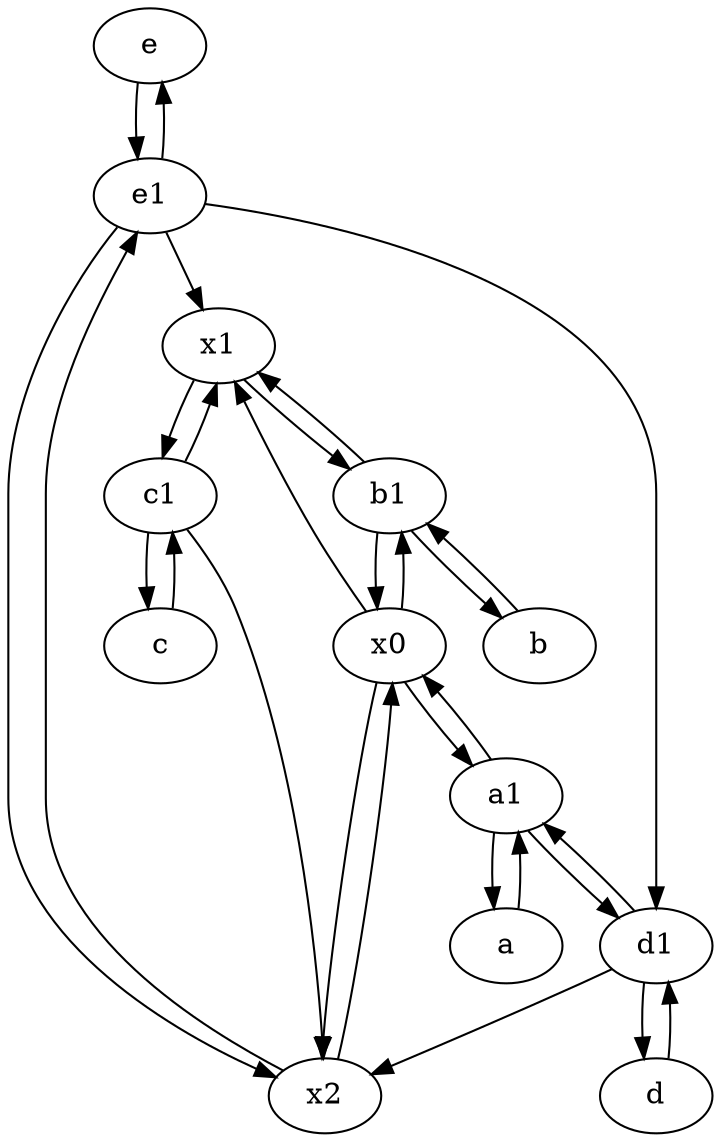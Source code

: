 digraph  {
	e [pos="30,50!"];
	a1 [pos="40,15!"];
	x2;
	b1 [pos="45,20!"];
	d1 [pos="25,30!"];
	c [pos="20,10!"];
	a [pos="40,10!"];
	x0;
	b [pos="50,20!"];
	e1 [pos="25,45!"];
	x1;
	d [pos="20,30!"];
	c1 [pos="30,15!"];
	b1 -> x0;
	e1 -> x2;
	c1 -> c;
	a -> a1;
	x0 -> a1;
	e1 -> e;
	x2 -> x0;
	b1 -> x1;
	a1 -> a;
	a1 -> x0;
	x0 -> x2;
	c -> c1;
	b1 -> b;
	d1 -> d;
	x0 -> b1;
	x2 -> e1;
	x0 -> x1;
	c1 -> x1;
	d -> d1;
	c1 -> x2;
	x1 -> b1;
	a1 -> d1;
	e -> e1;
	x1 -> c1;
	d1 -> x2;
	e1 -> x1;
	e1 -> d1;
	b -> b1;
	d1 -> a1;

	}